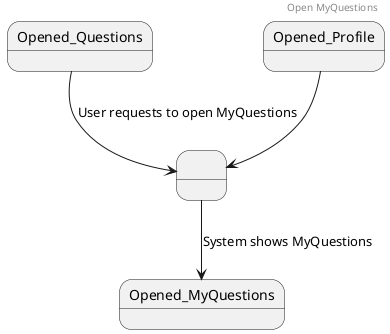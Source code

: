 @startuml

header Open MyQuestions

state " " as s1

Opened_Questions -down-> s1 : User requests to open MyQuestions
Opened_Profile -down-> s1

s1 -down-> Opened_MyQuestions : System shows MyQuestions

@enduml